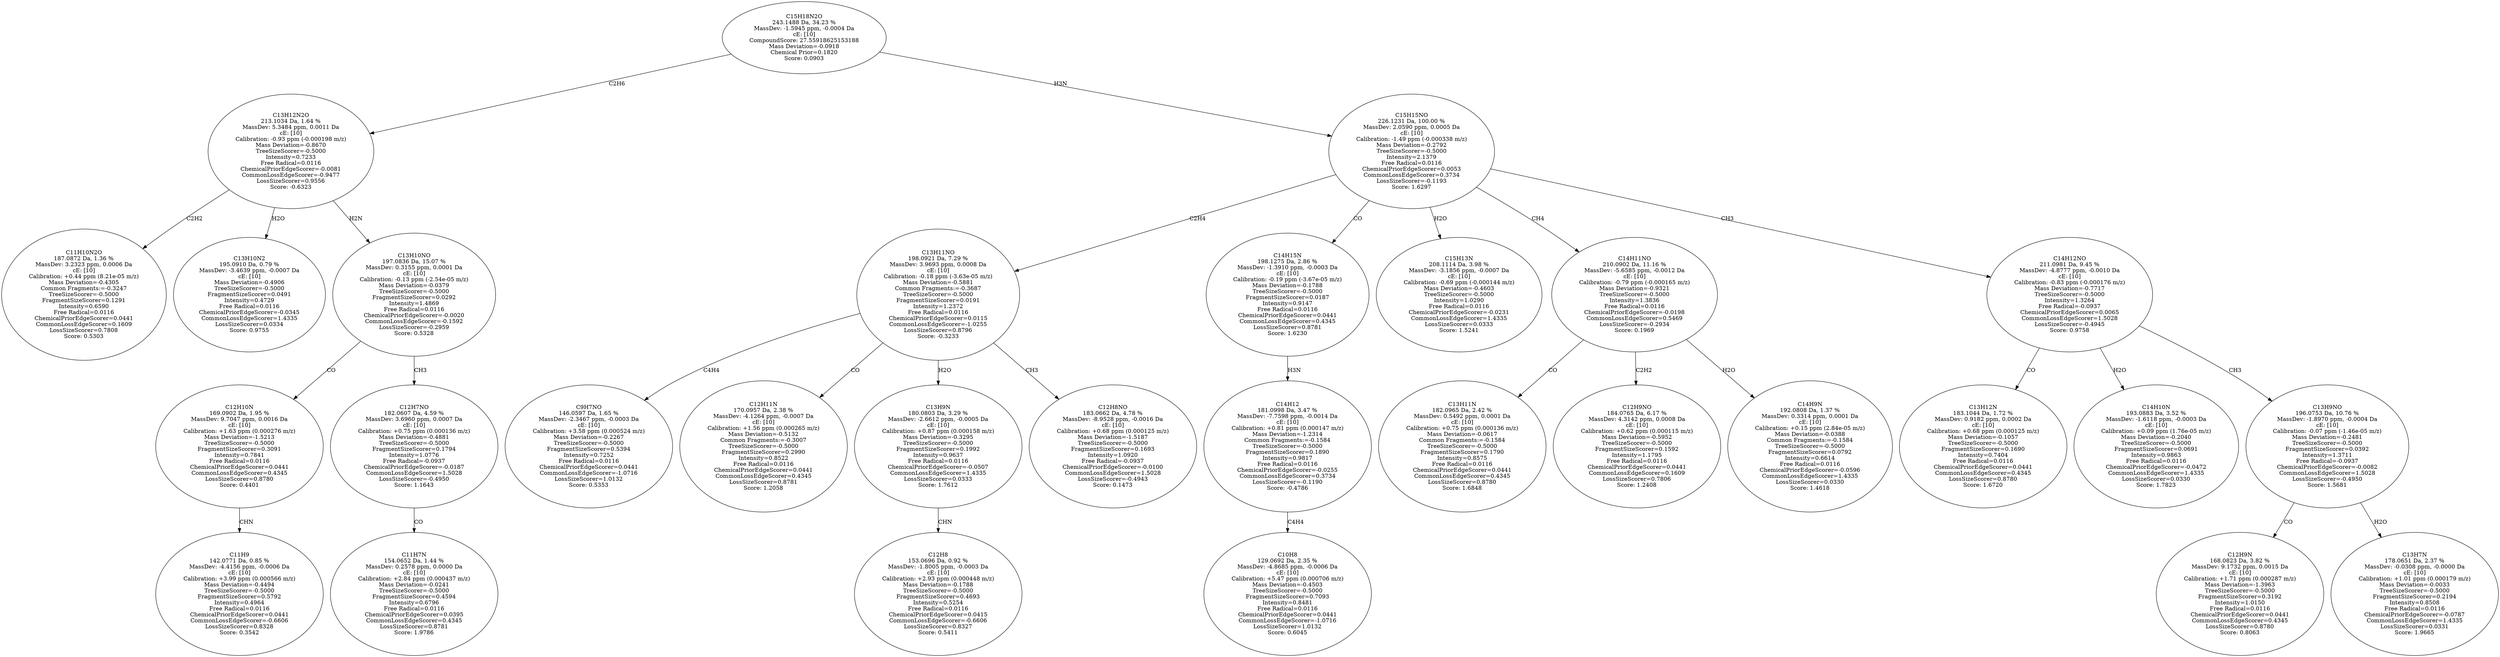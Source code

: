 strict digraph {
v1 [label="C11H10N2O\n187.0872 Da, 1.36 %\nMassDev: 3.2323 ppm, 0.0006 Da\ncE: [10]\nCalibration: +0.44 ppm (8.21e-05 m/z)\nMass Deviation=-0.4305\nCommon Fragments:=-0.3247\nTreeSizeScorer=-0.5000\nFragmentSizeScorer=0.1291\nIntensity=0.6590\nFree Radical=0.0116\nChemicalPriorEdgeScorer=0.0441\nCommonLossEdgeScorer=0.1609\nLossSizeScorer=0.7808\nScore: 0.5303"];
v2 [label="C13H10N2\n195.0910 Da, 0.79 %\nMassDev: -3.4639 ppm, -0.0007 Da\ncE: [10]\nMass Deviation=-0.4906\nTreeSizeScorer=-0.5000\nFragmentSizeScorer=0.0491\nIntensity=0.4729\nFree Radical=0.0116\nChemicalPriorEdgeScorer=-0.0345\nCommonLossEdgeScorer=1.4335\nLossSizeScorer=0.0334\nScore: 0.9755"];
v3 [label="C11H9\n142.0771 Da, 0.85 %\nMassDev: -4.4156 ppm, -0.0006 Da\ncE: [10]\nCalibration: +3.99 ppm (0.000566 m/z)\nMass Deviation=-0.4494\nTreeSizeScorer=-0.5000\nFragmentSizeScorer=0.5792\nIntensity=0.4964\nFree Radical=0.0116\nChemicalPriorEdgeScorer=0.0441\nCommonLossEdgeScorer=-0.6606\nLossSizeScorer=0.8328\nScore: 0.3542"];
v4 [label="C12H10N\n169.0902 Da, 1.95 %\nMassDev: 9.7047 ppm, 0.0016 Da\ncE: [10]\nCalibration: +1.63 ppm (0.000276 m/z)\nMass Deviation=-1.5213\nTreeSizeScorer=-0.5000\nFragmentSizeScorer=0.3091\nIntensity=0.7841\nFree Radical=0.0116\nChemicalPriorEdgeScorer=0.0441\nCommonLossEdgeScorer=0.4345\nLossSizeScorer=0.8780\nScore: 0.4401"];
v5 [label="C11H7N\n154.0652 Da, 1.44 %\nMassDev: 0.2578 ppm, 0.0000 Da\ncE: [10]\nCalibration: +2.84 ppm (0.000437 m/z)\nMass Deviation=-0.0241\nTreeSizeScorer=-0.5000\nFragmentSizeScorer=0.4594\nIntensity=0.6796\nFree Radical=0.0116\nChemicalPriorEdgeScorer=0.0395\nCommonLossEdgeScorer=0.4345\nLossSizeScorer=0.8781\nScore: 1.9786"];
v6 [label="C12H7NO\n182.0607 Da, 4.59 %\nMassDev: 3.6960 ppm, 0.0007 Da\ncE: [10]\nCalibration: +0.75 ppm (0.000136 m/z)\nMass Deviation=-0.4881\nTreeSizeScorer=-0.5000\nFragmentSizeScorer=0.1794\nIntensity=1.0776\nFree Radical=-0.0937\nChemicalPriorEdgeScorer=-0.0187\nCommonLossEdgeScorer=1.5028\nLossSizeScorer=-0.4950\nScore: 1.1643"];
v7 [label="C13H10NO\n197.0836 Da, 15.07 %\nMassDev: 0.3155 ppm, 0.0001 Da\ncE: [10]\nCalibration: -0.13 ppm (-2.54e-05 m/z)\nMass Deviation=-0.0379\nTreeSizeScorer=-0.5000\nFragmentSizeScorer=0.0292\nIntensity=1.4869\nFree Radical=0.0116\nChemicalPriorEdgeScorer=-0.0020\nCommonLossEdgeScorer=-0.1592\nLossSizeScorer=-0.2959\nScore: 0.5328"];
v8 [label="C13H12N2O\n213.1034 Da, 1.64 %\nMassDev: 5.3484 ppm, 0.0011 Da\ncE: [10]\nCalibration: -0.93 ppm (-0.000198 m/z)\nMass Deviation=-0.8670\nTreeSizeScorer=-0.5000\nIntensity=0.7233\nFree Radical=0.0116\nChemicalPriorEdgeScorer=-0.0081\nCommonLossEdgeScorer=-0.9477\nLossSizeScorer=0.9556\nScore: -0.6323"];
v9 [label="C9H7NO\n146.0597 Da, 1.65 %\nMassDev: -2.3467 ppm, -0.0003 Da\ncE: [10]\nCalibration: +3.58 ppm (0.000524 m/z)\nMass Deviation=-0.2267\nTreeSizeScorer=-0.5000\nFragmentSizeScorer=0.5394\nIntensity=0.7252\nFree Radical=0.0116\nChemicalPriorEdgeScorer=0.0441\nCommonLossEdgeScorer=-1.0716\nLossSizeScorer=1.0132\nScore: 0.5353"];
v10 [label="C12H11N\n170.0957 Da, 2.38 %\nMassDev: -4.1264 ppm, -0.0007 Da\ncE: [10]\nCalibration: +1.56 ppm (0.000265 m/z)\nMass Deviation=-0.5132\nCommon Fragments:=-0.3007\nTreeSizeScorer=-0.5000\nFragmentSizeScorer=0.2990\nIntensity=0.8522\nFree Radical=0.0116\nChemicalPriorEdgeScorer=0.0441\nCommonLossEdgeScorer=0.4345\nLossSizeScorer=0.8781\nScore: 1.2058"];
v11 [label="C12H8\n153.0696 Da, 0.92 %\nMassDev: -1.8005 ppm, -0.0003 Da\ncE: [10]\nCalibration: +2.93 ppm (0.000448 m/z)\nMass Deviation=-0.1788\nTreeSizeScorer=-0.5000\nFragmentSizeScorer=0.4693\nIntensity=0.5254\nFree Radical=0.0116\nChemicalPriorEdgeScorer=0.0415\nCommonLossEdgeScorer=-0.6606\nLossSizeScorer=0.8327\nScore: 0.5411"];
v12 [label="C13H9N\n180.0803 Da, 3.29 %\nMassDev: -2.6612 ppm, -0.0005 Da\ncE: [10]\nCalibration: +0.87 ppm (0.000158 m/z)\nMass Deviation=-0.3295\nTreeSizeScorer=-0.5000\nFragmentSizeScorer=0.1992\nIntensity=0.9637\nFree Radical=0.0116\nChemicalPriorEdgeScorer=-0.0507\nCommonLossEdgeScorer=1.4335\nLossSizeScorer=0.0333\nScore: 1.7612"];
v13 [label="C12H8NO\n183.0662 Da, 4.78 %\nMassDev: -8.9528 ppm, -0.0016 Da\ncE: [10]\nCalibration: +0.68 ppm (0.000125 m/z)\nMass Deviation=-1.5187\nTreeSizeScorer=-0.5000\nFragmentSizeScorer=0.1693\nIntensity=1.0920\nFree Radical=-0.0937\nChemicalPriorEdgeScorer=-0.0100\nCommonLossEdgeScorer=1.5028\nLossSizeScorer=-0.4943\nScore: 0.1473"];
v14 [label="C13H11NO\n198.0921 Da, 7.29 %\nMassDev: 3.9693 ppm, 0.0008 Da\ncE: [10]\nCalibration: -0.18 ppm (-3.63e-05 m/z)\nMass Deviation=-0.5881\nCommon Fragments:=-0.3687\nTreeSizeScorer=-0.5000\nFragmentSizeScorer=0.0191\nIntensity=1.2372\nFree Radical=0.0116\nChemicalPriorEdgeScorer=0.0115\nCommonLossEdgeScorer=-1.0255\nLossSizeScorer=0.8796\nScore: -0.3233"];
v15 [label="C10H8\n129.0692 Da, 2.35 %\nMassDev: -4.8685 ppm, -0.0006 Da\ncE: [10]\nCalibration: +5.47 ppm (0.000706 m/z)\nMass Deviation=-0.4503\nTreeSizeScorer=-0.5000\nFragmentSizeScorer=0.7093\nIntensity=0.8481\nFree Radical=0.0116\nChemicalPriorEdgeScorer=0.0441\nCommonLossEdgeScorer=-1.0716\nLossSizeScorer=1.0132\nScore: 0.6045"];
v16 [label="C14H12\n181.0998 Da, 3.47 %\nMassDev: -7.7598 ppm, -0.0014 Da\ncE: [10]\nCalibration: +0.81 ppm (0.000147 m/z)\nMass Deviation=-1.2314\nCommon Fragments:=-0.1584\nTreeSizeScorer=-0.5000\nFragmentSizeScorer=0.1890\nIntensity=0.9817\nFree Radical=0.0116\nChemicalPriorEdgeScorer=-0.0255\nCommonLossEdgeScorer=0.3734\nLossSizeScorer=-0.1190\nScore: -0.4786"];
v17 [label="C14H15N\n198.1275 Da, 2.86 %\nMassDev: -1.3910 ppm, -0.0003 Da\ncE: [10]\nCalibration: -0.19 ppm (-3.67e-05 m/z)\nMass Deviation=-0.1788\nTreeSizeScorer=-0.5000\nFragmentSizeScorer=0.0187\nIntensity=0.9147\nFree Radical=0.0116\nChemicalPriorEdgeScorer=0.0441\nCommonLossEdgeScorer=0.4345\nLossSizeScorer=0.8781\nScore: 1.6230"];
v18 [label="C15H13N\n208.1114 Da, 3.98 %\nMassDev: -3.1856 ppm, -0.0007 Da\ncE: [10]\nCalibration: -0.69 ppm (-0.000144 m/z)\nMass Deviation=-0.4603\nTreeSizeScorer=-0.5000\nIntensity=1.0290\nFree Radical=0.0116\nChemicalPriorEdgeScorer=-0.0231\nCommonLossEdgeScorer=1.4335\nLossSizeScorer=0.0333\nScore: 1.5241"];
v19 [label="C13H11N\n182.0965 Da, 2.42 %\nMassDev: 0.5492 ppm, 0.0001 Da\ncE: [10]\nCalibration: +0.75 ppm (0.000136 m/z)\nMass Deviation=-0.0617\nCommon Fragments:=-0.1584\nTreeSizeScorer=-0.5000\nFragmentSizeScorer=0.1790\nIntensity=0.8575\nFree Radical=0.0116\nChemicalPriorEdgeScorer=0.0441\nCommonLossEdgeScorer=0.4345\nLossSizeScorer=0.8780\nScore: 1.6848"];
v20 [label="C12H9NO\n184.0765 Da, 6.17 %\nMassDev: 4.3142 ppm, 0.0008 Da\ncE: [10]\nCalibration: +0.62 ppm (0.000115 m/z)\nMass Deviation=-0.5952\nTreeSizeScorer=-0.5000\nFragmentSizeScorer=0.1592\nIntensity=1.1795\nFree Radical=0.0116\nChemicalPriorEdgeScorer=0.0441\nCommonLossEdgeScorer=0.1609\nLossSizeScorer=0.7806\nScore: 1.2408"];
v21 [label="C14H9N\n192.0808 Da, 1.37 %\nMassDev: 0.3314 ppm, 0.0001 Da\ncE: [10]\nCalibration: +0.15 ppm (2.84e-05 m/z)\nMass Deviation=-0.0388\nCommon Fragments:=-0.1584\nTreeSizeScorer=-0.5000\nFragmentSizeScorer=0.0792\nIntensity=0.6614\nFree Radical=0.0116\nChemicalPriorEdgeScorer=-0.0596\nCommonLossEdgeScorer=1.4335\nLossSizeScorer=0.0330\nScore: 1.4618"];
v22 [label="C14H11NO\n210.0902 Da, 11.16 %\nMassDev: -5.6585 ppm, -0.0012 Da\ncE: [10]\nCalibration: -0.79 ppm (-0.000165 m/z)\nMass Deviation=-0.9321\nTreeSizeScorer=-0.5000\nIntensity=1.3836\nFree Radical=0.0116\nChemicalPriorEdgeScorer=-0.0198\nCommonLossEdgeScorer=0.5469\nLossSizeScorer=-0.2934\nScore: 0.1969"];
v23 [label="C13H12N\n183.1044 Da, 1.72 %\nMassDev: 0.9182 ppm, 0.0002 Da\ncE: [10]\nCalibration: +0.68 ppm (0.000125 m/z)\nMass Deviation=-0.1057\nTreeSizeScorer=-0.5000\nFragmentSizeScorer=0.1690\nIntensity=0.7404\nFree Radical=0.0116\nChemicalPriorEdgeScorer=0.0441\nCommonLossEdgeScorer=0.4345\nLossSizeScorer=0.8780\nScore: 1.6720"];
v24 [label="C14H10N\n193.0883 Da, 3.52 %\nMassDev: -1.6118 ppm, -0.0003 Da\ncE: [10]\nCalibration: +0.09 ppm (1.76e-05 m/z)\nMass Deviation=-0.2040\nTreeSizeScorer=-0.5000\nFragmentSizeScorer=0.0691\nIntensity=0.9863\nFree Radical=0.0116\nChemicalPriorEdgeScorer=-0.0472\nCommonLossEdgeScorer=1.4335\nLossSizeScorer=0.0330\nScore: 1.7823"];
v25 [label="C12H9N\n168.0823 Da, 3.82 %\nMassDev: 9.1732 ppm, 0.0015 Da\ncE: [10]\nCalibration: +1.71 ppm (0.000287 m/z)\nMass Deviation=-1.3963\nTreeSizeScorer=-0.5000\nFragmentSizeScorer=0.3192\nIntensity=1.0150\nFree Radical=0.0116\nChemicalPriorEdgeScorer=0.0441\nCommonLossEdgeScorer=0.4345\nLossSizeScorer=0.8780\nScore: 0.8063"];
v26 [label="C13H7N\n178.0651 Da, 2.37 %\nMassDev: -0.0308 ppm, -0.0000 Da\ncE: [10]\nCalibration: +1.01 ppm (0.000179 m/z)\nMass Deviation=-0.0033\nTreeSizeScorer=-0.5000\nFragmentSizeScorer=0.2194\nIntensity=0.8508\nFree Radical=0.0116\nChemicalPriorEdgeScorer=-0.0787\nCommonLossEdgeScorer=1.4335\nLossSizeScorer=0.0331\nScore: 1.9665"];
v27 [label="C13H9NO\n196.0753 Da, 10.76 %\nMassDev: -1.8970 ppm, -0.0004 Da\ncE: [10]\nCalibration: -0.07 ppm (-1.46e-05 m/z)\nMass Deviation=-0.2481\nTreeSizeScorer=-0.5000\nFragmentSizeScorer=0.0392\nIntensity=1.3711\nFree Radical=-0.0937\nChemicalPriorEdgeScorer=-0.0082\nCommonLossEdgeScorer=1.5028\nLossSizeScorer=-0.4950\nScore: 1.5681"];
v28 [label="C14H12NO\n211.0981 Da, 9.45 %\nMassDev: -4.8777 ppm, -0.0010 Da\ncE: [10]\nCalibration: -0.83 ppm (-0.000176 m/z)\nMass Deviation=-0.7717\nTreeSizeScorer=-0.5000\nIntensity=1.3264\nFree Radical=-0.0937\nChemicalPriorEdgeScorer=0.0065\nCommonLossEdgeScorer=1.5028\nLossSizeScorer=-0.4945\nScore: 0.9758"];
v29 [label="C15H15NO\n226.1231 Da, 100.00 %\nMassDev: 2.0590 ppm, 0.0005 Da\ncE: [10]\nCalibration: -1.49 ppm (-0.000338 m/z)\nMass Deviation=-0.2792\nTreeSizeScorer=-0.5000\nIntensity=2.1379\nFree Radical=0.0116\nChemicalPriorEdgeScorer=0.0053\nCommonLossEdgeScorer=0.3734\nLossSizeScorer=-0.1193\nScore: 1.6297"];
v30 [label="C15H18N2O\n243.1488 Da, 34.23 %\nMassDev: -1.5945 ppm, -0.0004 Da\ncE: [10]\nCompoundScore: 27.55918625153188\nMass Deviation=-0.0918\nChemical Prior=0.1820\nScore: 0.0903"];
v8 -> v1 [label="C2H2"];
v8 -> v2 [label="H2O"];
v4 -> v3 [label="CHN"];
v7 -> v4 [label="CO"];
v6 -> v5 [label="CO"];
v7 -> v6 [label="CH3"];
v8 -> v7 [label="H2N"];
v30 -> v8 [label="C2H6"];
v14 -> v9 [label="C4H4"];
v14 -> v10 [label="CO"];
v12 -> v11 [label="CHN"];
v14 -> v12 [label="H2O"];
v14 -> v13 [label="CH3"];
v29 -> v14 [label="C2H4"];
v16 -> v15 [label="C4H4"];
v17 -> v16 [label="H3N"];
v29 -> v17 [label="CO"];
v29 -> v18 [label="H2O"];
v22 -> v19 [label="CO"];
v22 -> v20 [label="C2H2"];
v22 -> v21 [label="H2O"];
v29 -> v22 [label="CH4"];
v28 -> v23 [label="CO"];
v28 -> v24 [label="H2O"];
v27 -> v25 [label="CO"];
v27 -> v26 [label="H2O"];
v28 -> v27 [label="CH3"];
v29 -> v28 [label="CH3"];
v30 -> v29 [label="H3N"];
}